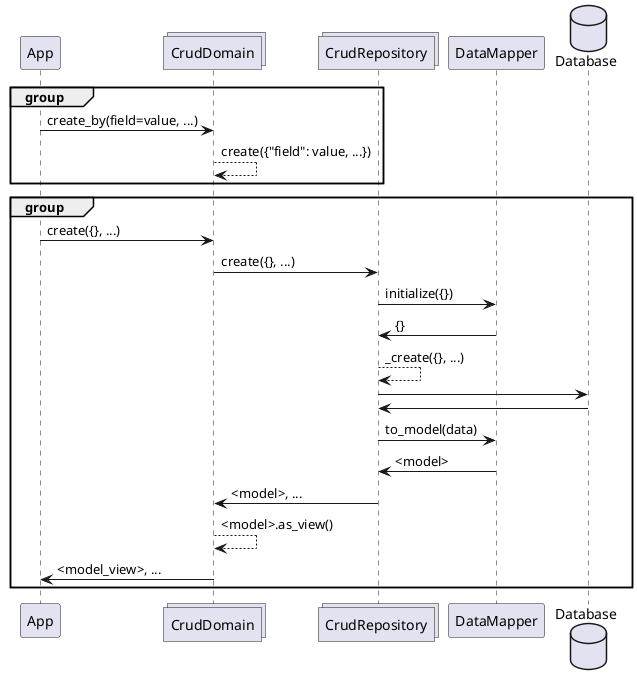 @startuml

participant App
collections CrudDomain
collections CrudRepository as Repo
participant DataMapper as Mapper
database "Database" as DB


group
App -> CrudDomain : create_by(field=value, ...)
CrudDomain --> CrudDomain : create({"field": value, ...})
end


group
App -> CrudDomain : create({}, ...)
CrudDomain -> Repo : create({}, ...)
Repo -> Mapper : initialize({})
Repo <- Mapper : {}
Repo --> Repo : _create({}, ...)
Repo -> DB
Repo <- DB
Repo -> Mapper : to_model(data)
Repo <- Mapper : <model>
CrudDomain <- Repo : <model>, ...
CrudDomain --> CrudDomain : <model>.as_view()
App <- CrudDomain : <model_view>, ...
end

@enduml

